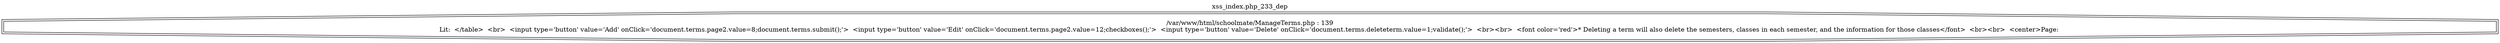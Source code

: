 digraph cfg {
  label="xss_index.php_233_dep";
  labelloc=t;
  n1 [shape=doubleoctagon, label="/var/www/html/schoolmate/ManageTerms.php : 139\nLit:  </table>  <br>  <input type='button' value='Add' onClick='document.terms.page2.value=8;document.terms.submit();'>  <input type='button' value='Edit' onClick='document.terms.page2.value=12;checkboxes();'>  <input type='button' value='Delete' onClick='document.terms.deleteterm.value=1;validate();'>  <br><br>  <font color='red'>* Deleting a term will also delete the semesters, classes in each semester, and the information for those classes</font>	<br><br>  <center>Page: \n"];
}

